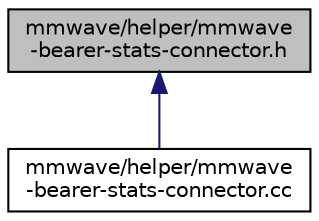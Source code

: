 digraph "mmwave/helper/mmwave-bearer-stats-connector.h"
{
  edge [fontname="Helvetica",fontsize="10",labelfontname="Helvetica",labelfontsize="10"];
  node [fontname="Helvetica",fontsize="10",shape=record];
  Node1 [label="mmwave/helper/mmwave\l-bearer-stats-connector.h",height=0.2,width=0.4,color="black", fillcolor="grey75", style="filled", fontcolor="black"];
  Node1 -> Node2 [dir="back",color="midnightblue",fontsize="10",style="solid"];
  Node2 [label="mmwave/helper/mmwave\l-bearer-stats-connector.cc",height=0.2,width=0.4,color="black", fillcolor="white", style="filled",URL="$d4/d25/mmwave-bearer-stats-connector_8cc.html"];
}
